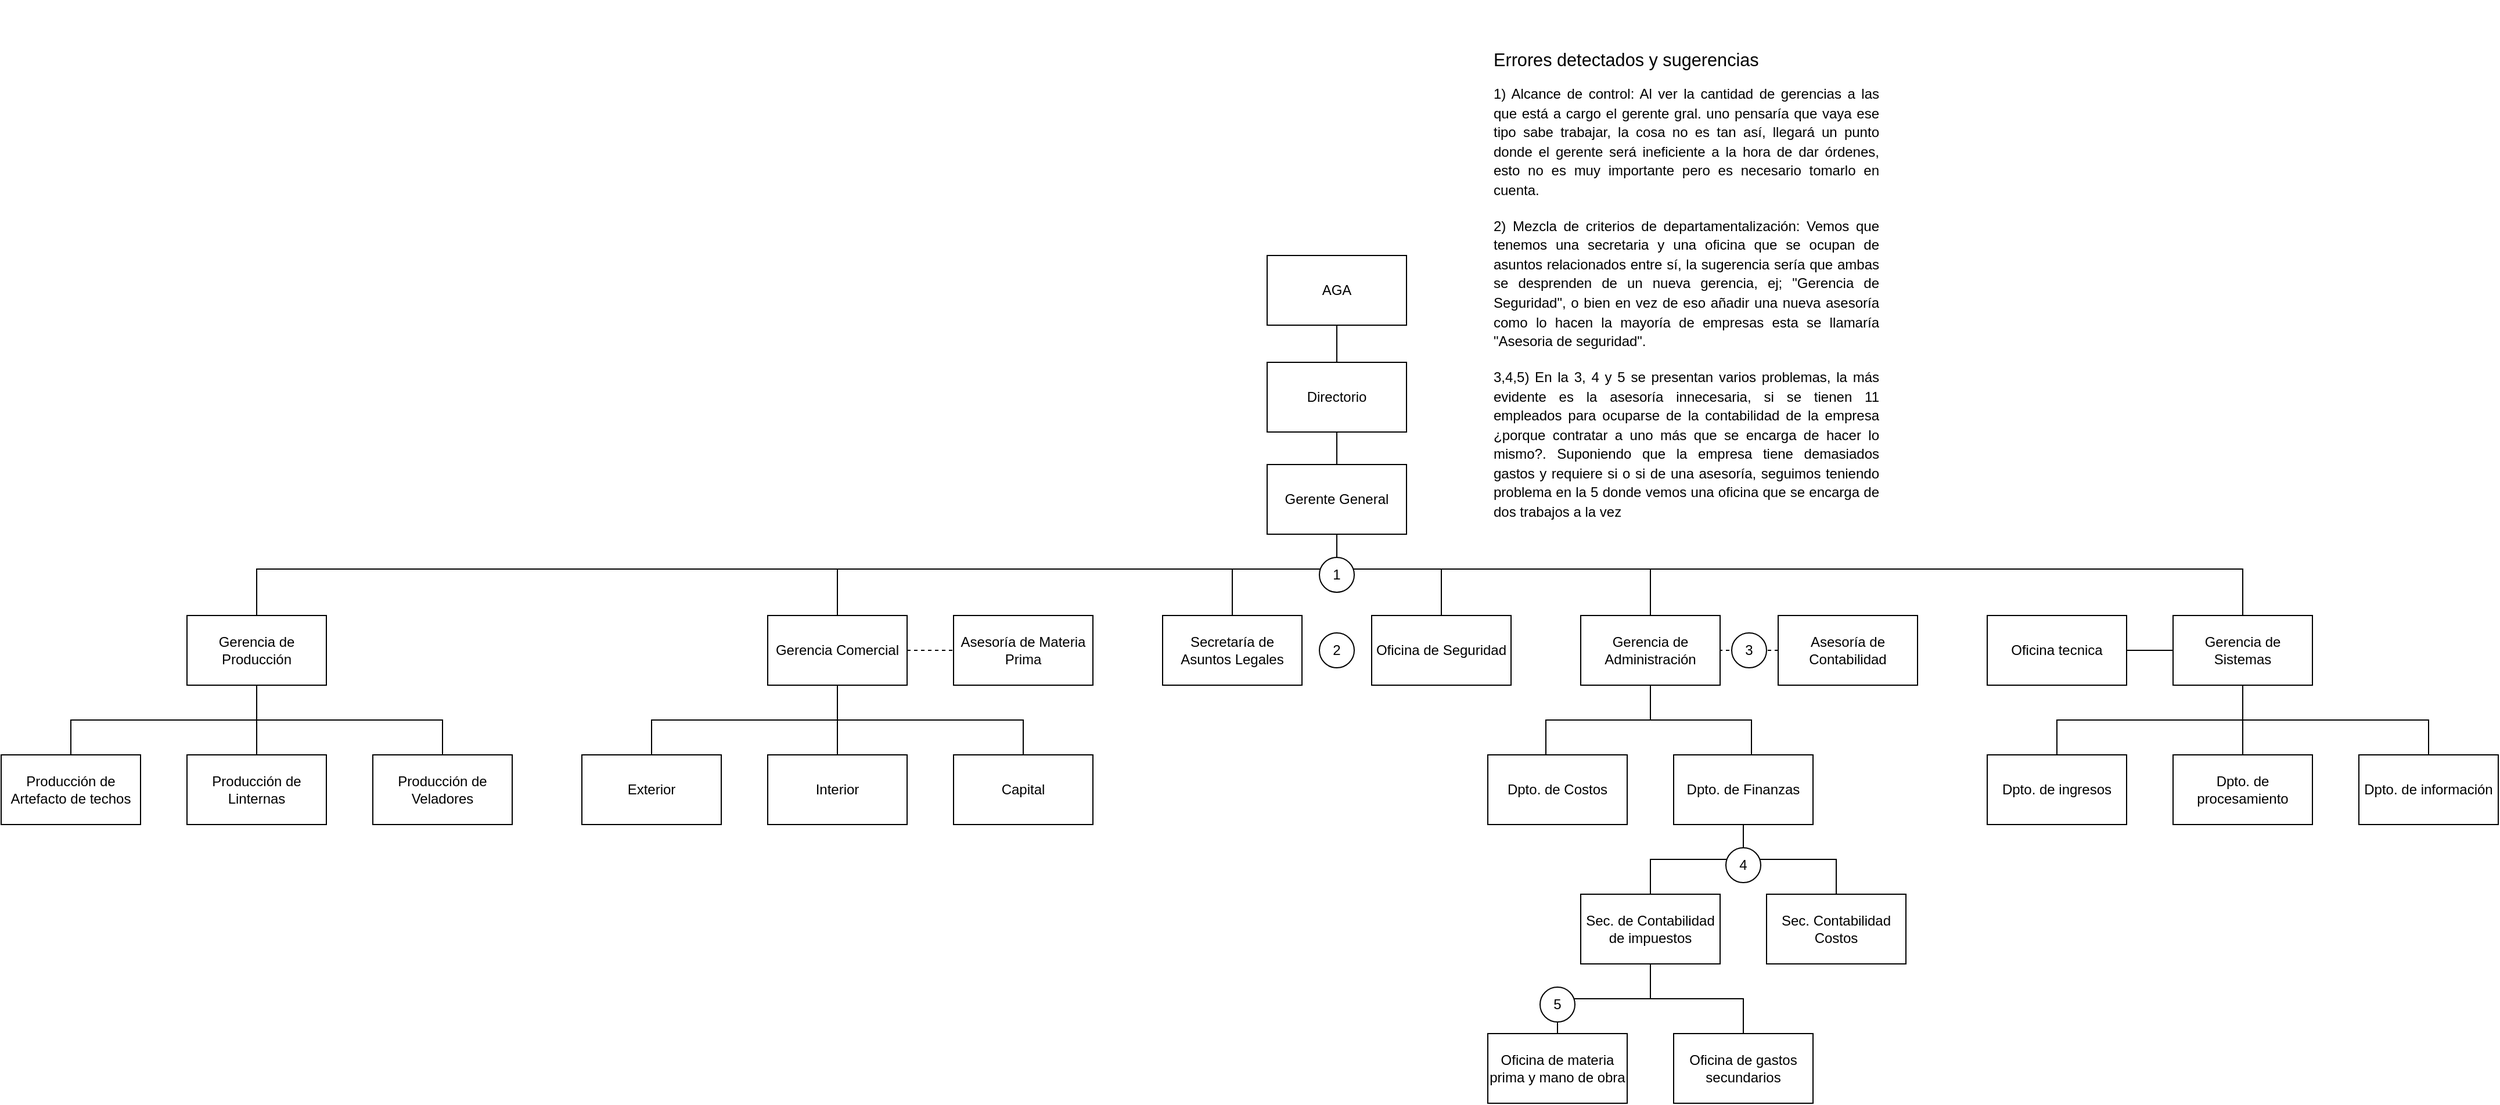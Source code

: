 <mxfile version="14.6.1" type="github">
  <diagram id="bmkmJUHo4lsQN5beoJEN" name="Page-1">
    <mxGraphModel dx="2308" dy="922" grid="1" gridSize="10" guides="1" tooltips="1" connect="1" arrows="1" fold="1" page="0" pageScale="1" pageWidth="827" pageHeight="1169" background="none" math="0" shadow="0">
      <root>
        <mxCell id="0" />
        <mxCell id="1" parent="0" />
        <mxCell id="iyaMaOZgVaHDSLnFH6Vt-5" value="" style="edgeStyle=orthogonalEdgeStyle;rounded=0;orthogonalLoop=1;jettySize=auto;html=1;endArrow=none;endFill=0;" parent="1" source="iyaMaOZgVaHDSLnFH6Vt-1" target="iyaMaOZgVaHDSLnFH6Vt-4" edge="1">
          <mxGeometry relative="1" as="geometry" />
        </mxCell>
        <mxCell id="iyaMaOZgVaHDSLnFH6Vt-1" value="AGA" style="rounded=0;whiteSpace=wrap;html=1;" parent="1" vertex="1">
          <mxGeometry x="190" y="140" width="120" height="60" as="geometry" />
        </mxCell>
        <mxCell id="iyaMaOZgVaHDSLnFH6Vt-7" value="" style="edgeStyle=orthogonalEdgeStyle;rounded=0;orthogonalLoop=1;jettySize=auto;html=1;endArrow=none;endFill=0;" parent="1" source="iyaMaOZgVaHDSLnFH6Vt-4" target="iyaMaOZgVaHDSLnFH6Vt-6" edge="1">
          <mxGeometry relative="1" as="geometry" />
        </mxCell>
        <mxCell id="iyaMaOZgVaHDSLnFH6Vt-4" value="Directorio" style="rounded=0;whiteSpace=wrap;html=1;" parent="1" vertex="1">
          <mxGeometry x="190" y="232" width="120" height="60" as="geometry" />
        </mxCell>
        <mxCell id="5OqUEDpeTGY5jBxO59fn-34" style="edgeStyle=orthogonalEdgeStyle;rounded=0;orthogonalLoop=1;jettySize=auto;html=1;endArrow=none;endFill=0;" parent="1" source="iyaMaOZgVaHDSLnFH6Vt-6" target="5OqUEDpeTGY5jBxO59fn-23" edge="1">
          <mxGeometry relative="1" as="geometry">
            <Array as="points">
              <mxPoint x="250" y="410" />
              <mxPoint x="340" y="410" />
            </Array>
          </mxGeometry>
        </mxCell>
        <mxCell id="5OqUEDpeTGY5jBxO59fn-35" style="edgeStyle=orthogonalEdgeStyle;rounded=0;orthogonalLoop=1;jettySize=auto;html=1;endArrow=none;endFill=0;" parent="1" source="iyaMaOZgVaHDSLnFH6Vt-6" target="5OqUEDpeTGY5jBxO59fn-24" edge="1">
          <mxGeometry relative="1" as="geometry">
            <Array as="points">
              <mxPoint x="250" y="410" />
              <mxPoint x="160" y="410" />
            </Array>
          </mxGeometry>
        </mxCell>
        <mxCell id="5OqUEDpeTGY5jBxO59fn-36" style="edgeStyle=orthogonalEdgeStyle;rounded=0;orthogonalLoop=1;jettySize=auto;html=1;endArrow=none;endFill=0;" parent="1" source="iyaMaOZgVaHDSLnFH6Vt-6" target="iyaMaOZgVaHDSLnFH6Vt-17" edge="1">
          <mxGeometry relative="1" as="geometry">
            <Array as="points">
              <mxPoint x="250" y="410" />
              <mxPoint x="1030" y="410" />
            </Array>
          </mxGeometry>
        </mxCell>
        <mxCell id="5OqUEDpeTGY5jBxO59fn-40" style="edgeStyle=orthogonalEdgeStyle;rounded=0;orthogonalLoop=1;jettySize=auto;html=1;endArrow=none;endFill=0;" parent="1" source="iyaMaOZgVaHDSLnFH6Vt-6" target="iyaMaOZgVaHDSLnFH6Vt-15" edge="1">
          <mxGeometry relative="1" as="geometry">
            <Array as="points">
              <mxPoint x="250" y="410" />
              <mxPoint x="-180" y="410" />
            </Array>
          </mxGeometry>
        </mxCell>
        <mxCell id="5OqUEDpeTGY5jBxO59fn-41" style="edgeStyle=orthogonalEdgeStyle;rounded=0;orthogonalLoop=1;jettySize=auto;html=1;endArrow=none;endFill=0;" parent="1" source="iyaMaOZgVaHDSLnFH6Vt-6" target="iyaMaOZgVaHDSLnFH6Vt-10" edge="1">
          <mxGeometry relative="1" as="geometry">
            <Array as="points">
              <mxPoint x="250" y="410" />
              <mxPoint x="-680" y="410" />
            </Array>
          </mxGeometry>
        </mxCell>
        <mxCell id="5OqUEDpeTGY5jBxO59fn-51" style="edgeStyle=orthogonalEdgeStyle;rounded=0;orthogonalLoop=1;jettySize=auto;html=1;entryX=0.5;entryY=0;entryDx=0;entryDy=0;endArrow=none;endFill=0;" parent="1" source="iyaMaOZgVaHDSLnFH6Vt-6" target="iyaMaOZgVaHDSLnFH6Vt-12" edge="1">
          <mxGeometry relative="1" as="geometry">
            <Array as="points">
              <mxPoint x="250" y="410" />
              <mxPoint x="520" y="410" />
            </Array>
          </mxGeometry>
        </mxCell>
        <mxCell id="iyaMaOZgVaHDSLnFH6Vt-6" value="Gerente General" style="whiteSpace=wrap;html=1;rounded=0;" parent="1" vertex="1">
          <mxGeometry x="190" y="320" width="120" height="60" as="geometry" />
        </mxCell>
        <mxCell id="5OqUEDpeTGY5jBxO59fn-13" value="" style="edgeStyle=orthogonalEdgeStyle;rounded=0;orthogonalLoop=1;jettySize=auto;html=1;endArrow=none;endFill=0;" parent="1" source="iyaMaOZgVaHDSLnFH6Vt-10" target="5OqUEDpeTGY5jBxO59fn-12" edge="1">
          <mxGeometry relative="1" as="geometry" />
        </mxCell>
        <mxCell id="5OqUEDpeTGY5jBxO59fn-17" style="edgeStyle=orthogonalEdgeStyle;rounded=0;orthogonalLoop=1;jettySize=auto;html=1;entryX=0.5;entryY=0;entryDx=0;entryDy=0;endArrow=none;endFill=0;" parent="1" source="iyaMaOZgVaHDSLnFH6Vt-10" target="5OqUEDpeTGY5jBxO59fn-15" edge="1">
          <mxGeometry relative="1" as="geometry">
            <Array as="points">
              <mxPoint x="-680" y="540" />
              <mxPoint x="-840" y="540" />
            </Array>
          </mxGeometry>
        </mxCell>
        <mxCell id="5OqUEDpeTGY5jBxO59fn-19" style="edgeStyle=orthogonalEdgeStyle;rounded=0;orthogonalLoop=1;jettySize=auto;html=1;endArrow=none;endFill=0;entryX=0.5;entryY=0;entryDx=0;entryDy=0;" parent="1" source="iyaMaOZgVaHDSLnFH6Vt-10" target="5OqUEDpeTGY5jBxO59fn-16" edge="1">
          <mxGeometry relative="1" as="geometry">
            <mxPoint x="-630" y="680" as="targetPoint" />
            <Array as="points">
              <mxPoint x="-680" y="540" />
              <mxPoint x="-520" y="540" />
            </Array>
          </mxGeometry>
        </mxCell>
        <mxCell id="iyaMaOZgVaHDSLnFH6Vt-10" value="Gerencia de Producción" style="whiteSpace=wrap;html=1;rounded=0;" parent="1" vertex="1">
          <mxGeometry x="-740" y="450" width="120" height="60" as="geometry" />
        </mxCell>
        <mxCell id="5OqUEDpeTGY5jBxO59fn-28" style="edgeStyle=orthogonalEdgeStyle;rounded=0;orthogonalLoop=1;jettySize=auto;html=1;entryX=0.5;entryY=0;entryDx=0;entryDy=0;endArrow=none;endFill=0;" parent="1" source="iyaMaOZgVaHDSLnFH6Vt-12" target="iyaMaOZgVaHDSLnFH6Vt-50" edge="1">
          <mxGeometry relative="1" as="geometry">
            <Array as="points">
              <mxPoint x="520" y="540" />
              <mxPoint x="430" y="540" />
              <mxPoint x="430" y="570" />
            </Array>
          </mxGeometry>
        </mxCell>
        <mxCell id="5OqUEDpeTGY5jBxO59fn-30" style="edgeStyle=orthogonalEdgeStyle;rounded=0;orthogonalLoop=1;jettySize=auto;html=1;entryX=0.5;entryY=0;entryDx=0;entryDy=0;endArrow=none;endFill=0;" parent="1" source="iyaMaOZgVaHDSLnFH6Vt-12" target="iyaMaOZgVaHDSLnFH6Vt-51" edge="1">
          <mxGeometry relative="1" as="geometry">
            <Array as="points">
              <mxPoint x="520" y="540" />
              <mxPoint x="607" y="540" />
              <mxPoint x="607" y="570" />
            </Array>
          </mxGeometry>
        </mxCell>
        <mxCell id="iyaMaOZgVaHDSLnFH6Vt-12" value="Gerencia de Administración" style="whiteSpace=wrap;html=1;rounded=0;" parent="1" vertex="1">
          <mxGeometry x="460" y="450" width="120" height="60" as="geometry" />
        </mxCell>
        <mxCell id="iyaMaOZgVaHDSLnFH6Vt-36" value="" style="edgeStyle=orthogonalEdgeStyle;rounded=0;orthogonalLoop=1;jettySize=auto;html=1;endArrow=none;endFill=0;dashed=1;" parent="1" source="iyaMaOZgVaHDSLnFH6Vt-15" target="iyaMaOZgVaHDSLnFH6Vt-35" edge="1">
          <mxGeometry relative="1" as="geometry" />
        </mxCell>
        <mxCell id="5OqUEDpeTGY5jBxO59fn-8" style="edgeStyle=orthogonalEdgeStyle;rounded=0;orthogonalLoop=1;jettySize=auto;html=1;endArrow=none;endFill=0;" parent="1" source="iyaMaOZgVaHDSLnFH6Vt-15" target="5OqUEDpeTGY5jBxO59fn-7" edge="1">
          <mxGeometry relative="1" as="geometry" />
        </mxCell>
        <mxCell id="5OqUEDpeTGY5jBxO59fn-9" style="edgeStyle=orthogonalEdgeStyle;rounded=0;orthogonalLoop=1;jettySize=auto;html=1;endArrow=none;endFill=0;" parent="1" source="iyaMaOZgVaHDSLnFH6Vt-15" target="5OqUEDpeTGY5jBxO59fn-3" edge="1">
          <mxGeometry relative="1" as="geometry">
            <Array as="points">
              <mxPoint x="-180" y="540" />
              <mxPoint x="-340" y="540" />
            </Array>
          </mxGeometry>
        </mxCell>
        <mxCell id="5OqUEDpeTGY5jBxO59fn-10" style="edgeStyle=orthogonalEdgeStyle;rounded=0;orthogonalLoop=1;jettySize=auto;html=1;endArrow=none;endFill=0;" parent="1" source="iyaMaOZgVaHDSLnFH6Vt-15" target="5OqUEDpeTGY5jBxO59fn-1" edge="1">
          <mxGeometry relative="1" as="geometry">
            <Array as="points">
              <mxPoint x="-180" y="540" />
              <mxPoint x="-20" y="540" />
            </Array>
          </mxGeometry>
        </mxCell>
        <mxCell id="iyaMaOZgVaHDSLnFH6Vt-15" value="Gerencia Comercial" style="rounded=0;whiteSpace=wrap;html=1;" parent="1" vertex="1">
          <mxGeometry x="-240" y="450" width="120" height="60" as="geometry" />
        </mxCell>
        <mxCell id="iyaMaOZgVaHDSLnFH6Vt-39" value="" style="edgeStyle=orthogonalEdgeStyle;rounded=0;orthogonalLoop=1;jettySize=auto;html=1;endArrow=none;endFill=0;" parent="1" source="iyaMaOZgVaHDSLnFH6Vt-17" target="iyaMaOZgVaHDSLnFH6Vt-38" edge="1">
          <mxGeometry relative="1" as="geometry">
            <Array as="points">
              <mxPoint x="1030" y="540" />
              <mxPoint x="870" y="540" />
            </Array>
          </mxGeometry>
        </mxCell>
        <mxCell id="iyaMaOZgVaHDSLnFH6Vt-40" style="edgeStyle=orthogonalEdgeStyle;rounded=0;orthogonalLoop=1;jettySize=auto;html=1;endArrow=none;endFill=0;entryX=0.5;entryY=0;entryDx=0;entryDy=0;" parent="1" source="iyaMaOZgVaHDSLnFH6Vt-17" target="iyaMaOZgVaHDSLnFH6Vt-41" edge="1">
          <mxGeometry relative="1" as="geometry">
            <mxPoint x="1090" y="630" as="targetPoint" />
          </mxGeometry>
        </mxCell>
        <mxCell id="iyaMaOZgVaHDSLnFH6Vt-46" value="" style="edgeStyle=orthogonalEdgeStyle;rounded=0;orthogonalLoop=1;jettySize=auto;html=1;endArrow=none;endFill=0;" parent="1" source="iyaMaOZgVaHDSLnFH6Vt-17" target="iyaMaOZgVaHDSLnFH6Vt-45" edge="1">
          <mxGeometry relative="1" as="geometry" />
        </mxCell>
        <mxCell id="iyaMaOZgVaHDSLnFH6Vt-17" value="Gerencia de Sistemas" style="rounded=0;whiteSpace=wrap;html=1;" parent="1" vertex="1">
          <mxGeometry x="970" y="450" width="120" height="60" as="geometry" />
        </mxCell>
        <mxCell id="iyaMaOZgVaHDSLnFH6Vt-21" style="edgeStyle=orthogonalEdgeStyle;rounded=0;orthogonalLoop=1;jettySize=auto;html=1;exitX=0.5;exitY=1;exitDx=0;exitDy=0;endArrow=none;endFill=0;" parent="1" source="iyaMaOZgVaHDSLnFH6Vt-17" target="iyaMaOZgVaHDSLnFH6Vt-17" edge="1">
          <mxGeometry relative="1" as="geometry" />
        </mxCell>
        <mxCell id="iyaMaOZgVaHDSLnFH6Vt-35" value="Asesoría de Materia Prima" style="whiteSpace=wrap;html=1;rounded=0;" parent="1" vertex="1">
          <mxGeometry x="-80" y="450" width="120" height="60" as="geometry" />
        </mxCell>
        <mxCell id="iyaMaOZgVaHDSLnFH6Vt-38" value="Dpto. de ingresos" style="whiteSpace=wrap;html=1;rounded=0;" parent="1" vertex="1">
          <mxGeometry x="810" y="570" width="120" height="60" as="geometry" />
        </mxCell>
        <mxCell id="iyaMaOZgVaHDSLnFH6Vt-41" value="Dpto. de procesamiento" style="rounded=0;whiteSpace=wrap;html=1;" parent="1" vertex="1">
          <mxGeometry x="970" y="570" width="120" height="60" as="geometry" />
        </mxCell>
        <mxCell id="iyaMaOZgVaHDSLnFH6Vt-44" style="edgeStyle=orthogonalEdgeStyle;rounded=0;orthogonalLoop=1;jettySize=auto;html=1;entryX=0.5;entryY=1;entryDx=0;entryDy=0;endArrow=none;endFill=0;" parent="1" source="iyaMaOZgVaHDSLnFH6Vt-43" target="iyaMaOZgVaHDSLnFH6Vt-17" edge="1">
          <mxGeometry relative="1" as="geometry">
            <Array as="points">
              <mxPoint x="1190" y="540" />
              <mxPoint x="1030" y="540" />
            </Array>
          </mxGeometry>
        </mxCell>
        <mxCell id="iyaMaOZgVaHDSLnFH6Vt-43" value="Dpto. de información" style="rounded=0;whiteSpace=wrap;html=1;" parent="1" vertex="1">
          <mxGeometry x="1130" y="570" width="120" height="60" as="geometry" />
        </mxCell>
        <mxCell id="iyaMaOZgVaHDSLnFH6Vt-45" value="Oficina tecnica" style="whiteSpace=wrap;html=1;rounded=0;" parent="1" vertex="1">
          <mxGeometry x="810" y="450" width="120" height="60" as="geometry" />
        </mxCell>
        <mxCell id="iyaMaOZgVaHDSLnFH6Vt-50" value="Dpto. de Costos" style="rounded=0;whiteSpace=wrap;html=1;" parent="1" vertex="1">
          <mxGeometry x="380" y="570" width="120" height="60" as="geometry" />
        </mxCell>
        <mxCell id="5OqUEDpeTGY5jBxO59fn-31" style="edgeStyle=orthogonalEdgeStyle;rounded=0;orthogonalLoop=1;jettySize=auto;html=1;entryX=0.5;entryY=0;entryDx=0;entryDy=0;endArrow=none;endFill=0;" parent="1" source="iyaMaOZgVaHDSLnFH6Vt-51" target="iyaMaOZgVaHDSLnFH6Vt-55" edge="1">
          <mxGeometry relative="1" as="geometry">
            <Array as="points">
              <mxPoint x="600" y="660" />
              <mxPoint x="680" y="660" />
            </Array>
          </mxGeometry>
        </mxCell>
        <mxCell id="5OqUEDpeTGY5jBxO59fn-32" style="edgeStyle=orthogonalEdgeStyle;rounded=0;orthogonalLoop=1;jettySize=auto;html=1;entryX=0.5;entryY=0;entryDx=0;entryDy=0;endArrow=none;endFill=0;" parent="1" source="iyaMaOZgVaHDSLnFH6Vt-51" target="iyaMaOZgVaHDSLnFH6Vt-52" edge="1">
          <mxGeometry relative="1" as="geometry">
            <Array as="points">
              <mxPoint x="600" y="660" />
              <mxPoint x="520" y="660" />
            </Array>
          </mxGeometry>
        </mxCell>
        <mxCell id="iyaMaOZgVaHDSLnFH6Vt-51" value="Dpto. de Finanzas" style="rounded=0;whiteSpace=wrap;html=1;" parent="1" vertex="1">
          <mxGeometry x="540" y="570" width="120" height="60" as="geometry" />
        </mxCell>
        <mxCell id="iyaMaOZgVaHDSLnFH6Vt-57" value="" style="edgeStyle=orthogonalEdgeStyle;rounded=0;orthogonalLoop=1;jettySize=auto;html=1;endArrow=none;endFill=0;" parent="1" source="5OqUEDpeTGY5jBxO59fn-49" target="iyaMaOZgVaHDSLnFH6Vt-56" edge="1">
          <mxGeometry relative="1" as="geometry">
            <Array as="points">
              <mxPoint x="440" y="780" />
            </Array>
          </mxGeometry>
        </mxCell>
        <mxCell id="iyaMaOZgVaHDSLnFH6Vt-60" style="edgeStyle=orthogonalEdgeStyle;rounded=0;orthogonalLoop=1;jettySize=auto;html=1;entryX=0.5;entryY=0;entryDx=0;entryDy=0;endArrow=none;endFill=0;" parent="1" source="iyaMaOZgVaHDSLnFH6Vt-52" target="iyaMaOZgVaHDSLnFH6Vt-59" edge="1">
          <mxGeometry relative="1" as="geometry">
            <Array as="points">
              <mxPoint x="520" y="780" />
              <mxPoint x="600" y="780" />
            </Array>
          </mxGeometry>
        </mxCell>
        <mxCell id="iyaMaOZgVaHDSLnFH6Vt-52" value="Sec. de Contabilidad de impuestos" style="whiteSpace=wrap;html=1;rounded=0;" parent="1" vertex="1">
          <mxGeometry x="460" y="690" width="120" height="60" as="geometry" />
        </mxCell>
        <mxCell id="iyaMaOZgVaHDSLnFH6Vt-55" value="Sec. Contabilidad Costos" style="rounded=0;whiteSpace=wrap;html=1;" parent="1" vertex="1">
          <mxGeometry x="620" y="690" width="120" height="60" as="geometry" />
        </mxCell>
        <mxCell id="iyaMaOZgVaHDSLnFH6Vt-56" value="Oficina de materia prima y mano de obra" style="whiteSpace=wrap;html=1;rounded=0;" parent="1" vertex="1">
          <mxGeometry x="380" y="810" width="120" height="60" as="geometry" />
        </mxCell>
        <mxCell id="iyaMaOZgVaHDSLnFH6Vt-59" value="Oficina de gastos secundarios" style="rounded=0;whiteSpace=wrap;html=1;" parent="1" vertex="1">
          <mxGeometry x="540" y="810" width="120" height="60" as="geometry" />
        </mxCell>
        <mxCell id="5OqUEDpeTGY5jBxO59fn-1" value="Capital" style="whiteSpace=wrap;html=1;rounded=0;" parent="1" vertex="1">
          <mxGeometry x="-80" y="570" width="120" height="60" as="geometry" />
        </mxCell>
        <mxCell id="5OqUEDpeTGY5jBxO59fn-3" value="Exterior" style="rounded=0;whiteSpace=wrap;html=1;" parent="1" vertex="1">
          <mxGeometry x="-400" y="570" width="120" height="60" as="geometry" />
        </mxCell>
        <mxCell id="5OqUEDpeTGY5jBxO59fn-7" value="Interior" style="rounded=0;whiteSpace=wrap;html=1;" parent="1" vertex="1">
          <mxGeometry x="-240" y="570" width="120" height="60" as="geometry" />
        </mxCell>
        <mxCell id="5OqUEDpeTGY5jBxO59fn-12" value="Producción de Linternas" style="whiteSpace=wrap;html=1;rounded=0;" parent="1" vertex="1">
          <mxGeometry x="-740" y="570" width="120" height="60" as="geometry" />
        </mxCell>
        <mxCell id="5OqUEDpeTGY5jBxO59fn-15" value="Producción de Artefacto de techos" style="rounded=0;whiteSpace=wrap;html=1;" parent="1" vertex="1">
          <mxGeometry x="-900" y="570" width="120" height="60" as="geometry" />
        </mxCell>
        <mxCell id="5OqUEDpeTGY5jBxO59fn-16" value="Producción de Veladores" style="rounded=0;whiteSpace=wrap;html=1;" parent="1" vertex="1">
          <mxGeometry x="-580" y="570" width="120" height="60" as="geometry" />
        </mxCell>
        <mxCell id="5OqUEDpeTGY5jBxO59fn-22" style="edgeStyle=orthogonalEdgeStyle;rounded=0;orthogonalLoop=1;jettySize=auto;html=1;endArrow=none;endFill=0;dashed=1;" parent="1" source="5OqUEDpeTGY5jBxO59fn-21" target="iyaMaOZgVaHDSLnFH6Vt-12" edge="1">
          <mxGeometry relative="1" as="geometry" />
        </mxCell>
        <mxCell id="5OqUEDpeTGY5jBxO59fn-21" value="Asesoría de Contabilidad" style="rounded=0;whiteSpace=wrap;html=1;" parent="1" vertex="1">
          <mxGeometry x="630" y="450" width="120" height="60" as="geometry" />
        </mxCell>
        <mxCell id="5OqUEDpeTGY5jBxO59fn-23" value="Oficina de Seguridad" style="whiteSpace=wrap;html=1;" parent="1" vertex="1">
          <mxGeometry x="280" y="450" width="120" height="60" as="geometry" />
        </mxCell>
        <mxCell id="5OqUEDpeTGY5jBxO59fn-24" value="Secretaría de Asuntos Legales" style="whiteSpace=wrap;html=1;" parent="1" vertex="1">
          <mxGeometry x="100" y="450" width="120" height="60" as="geometry" />
        </mxCell>
        <mxCell id="5OqUEDpeTGY5jBxO59fn-42" value="2" style="ellipse;whiteSpace=wrap;html=1;aspect=fixed;" parent="1" vertex="1">
          <mxGeometry x="235" y="465" width="30" height="30" as="geometry" />
        </mxCell>
        <mxCell id="5OqUEDpeTGY5jBxO59fn-43" value="1" style="ellipse;whiteSpace=wrap;html=1;aspect=fixed;" parent="1" vertex="1">
          <mxGeometry x="235" y="400" width="30" height="30" as="geometry" />
        </mxCell>
        <mxCell id="5OqUEDpeTGY5jBxO59fn-44" value="4" style="ellipse;whiteSpace=wrap;html=1;aspect=fixed;" parent="1" vertex="1">
          <mxGeometry x="585" y="650" width="30" height="30" as="geometry" />
        </mxCell>
        <mxCell id="5OqUEDpeTGY5jBxO59fn-52" value="3" style="ellipse;whiteSpace=wrap;html=1;aspect=fixed;" parent="1" vertex="1">
          <mxGeometry x="590" y="465" width="30" height="30" as="geometry" />
        </mxCell>
        <mxCell id="5OqUEDpeTGY5jBxO59fn-49" value="5" style="ellipse;whiteSpace=wrap;html=1;aspect=fixed;" parent="1" vertex="1">
          <mxGeometry x="425" y="770" width="30" height="30" as="geometry" />
        </mxCell>
        <mxCell id="5OqUEDpeTGY5jBxO59fn-53" value="" style="edgeStyle=orthogonalEdgeStyle;rounded=0;orthogonalLoop=1;jettySize=auto;html=1;endArrow=none;endFill=0;" parent="1" source="iyaMaOZgVaHDSLnFH6Vt-52" target="5OqUEDpeTGY5jBxO59fn-49" edge="1">
          <mxGeometry relative="1" as="geometry">
            <mxPoint x="520" y="750" as="sourcePoint" />
            <mxPoint x="440" y="810" as="targetPoint" />
            <Array as="points">
              <mxPoint x="520" y="780" />
            </Array>
          </mxGeometry>
        </mxCell>
        <mxCell id="5OqUEDpeTGY5jBxO59fn-54" value="&lt;h1&gt;&lt;/h1&gt;&lt;span id=&quot;docs-internal-guid-3b07e593-7fff-fd05-10c5-be9083cdeb51&quot;&gt;&lt;h1 dir=&quot;ltr&quot; style=&quot;text-align: justify ; line-height: 1.38 ; margin-top: 24pt ; margin-bottom: 0pt ; padding: 0pt 0pt 6pt&quot;&gt;&lt;span style=&quot;font-size: 11.5pt ; font-family: &amp;#34;arial&amp;#34; ; background-color: transparent ; font-weight: 400 ; vertical-align: baseline&quot;&gt;Errores detectados y sugerencias&lt;/span&gt;&lt;/h1&gt;&lt;p dir=&quot;ltr&quot; style=&quot;text-align: justify ; line-height: 1.38 ; margin-top: 0pt ; margin-bottom: 0pt&quot;&gt;&lt;span style=&quot;font-size: 9pt ; font-family: &amp;#34;arial&amp;#34; ; vertical-align: baseline&quot;&gt;1) Alcance de control: Al ver la cantidad de gerencias a las que está a cargo el gerente gral. uno pensaría que vaya ese tipo sabe trabajar, la cosa no es tan así, llegará un punto donde el gerente será ineficiente a la hora de dar órdenes, esto no es muy importante pero es necesario tomarlo en cuenta.&amp;nbsp;&lt;/span&gt;&lt;/p&gt;&lt;div style=&quot;text-align: justify&quot;&gt;&lt;br&gt;&lt;/div&gt;&lt;p dir=&quot;ltr&quot; style=&quot;text-align: justify ; line-height: 1.38 ; margin-top: 0pt ; margin-bottom: 0pt&quot;&gt;&lt;span style=&quot;font-size: 9pt ; font-family: &amp;#34;arial&amp;#34; ; vertical-align: baseline&quot;&gt;2) Mezcla de criterios de departamentalización: Vemos que tenemos una secretaria y una oficina que se ocupan de asuntos relacionados entre sí, la sugerencia sería que ambas se desprenden de un nueva gerencia, ej; &quot;Gerencia de Seguridad&quot;, o bien en vez de eso añadir una nueva asesoría como lo hacen la mayoría de empresas esta se llamaría &quot;Asesoria de seguridad&quot;.&lt;/span&gt;&lt;/p&gt;&lt;div style=&quot;text-align: justify&quot;&gt;&lt;br&gt;&lt;/div&gt;&lt;p dir=&quot;ltr&quot; style=&quot;text-align: justify ; line-height: 1.38 ; margin-top: 0pt ; margin-bottom: 0pt&quot;&gt;&lt;span style=&quot;font-size: 9pt ; font-family: &amp;#34;arial&amp;#34; ; vertical-align: baseline&quot;&gt;3,4,5) En la 3, 4 y 5 se presentan varios problemas, la más evidente es la asesoría innecesaria, si se tienen 11 empleados para ocuparse de la contabilidad de la empresa ¿porque contratar a uno más que se encarga de hacer lo mismo?. Suponiendo que la empresa tiene demasiados gastos y requiere si o si de una asesoría, seguimos teniendo problema en la 5 donde vemos una oficina que se encarga de dos trabajos a la vez&lt;/span&gt;&lt;/p&gt;&lt;div style=&quot;text-align: justify&quot;&gt;&lt;span style=&quot;font-size: 9pt ; font-family: &amp;#34;arial&amp;#34; ; vertical-align: baseline&quot;&gt;&lt;br&gt;&lt;/span&gt;&lt;/div&gt;&lt;/span&gt;" style="text;html=1;strokeColor=none;fillColor=none;spacing=5;spacingTop=-20;whiteSpace=wrap;overflow=hidden;rounded=0;" parent="1" vertex="1">
          <mxGeometry x="380" y="-70" width="340" height="440" as="geometry" />
        </mxCell>
      </root>
    </mxGraphModel>
  </diagram>
</mxfile>
